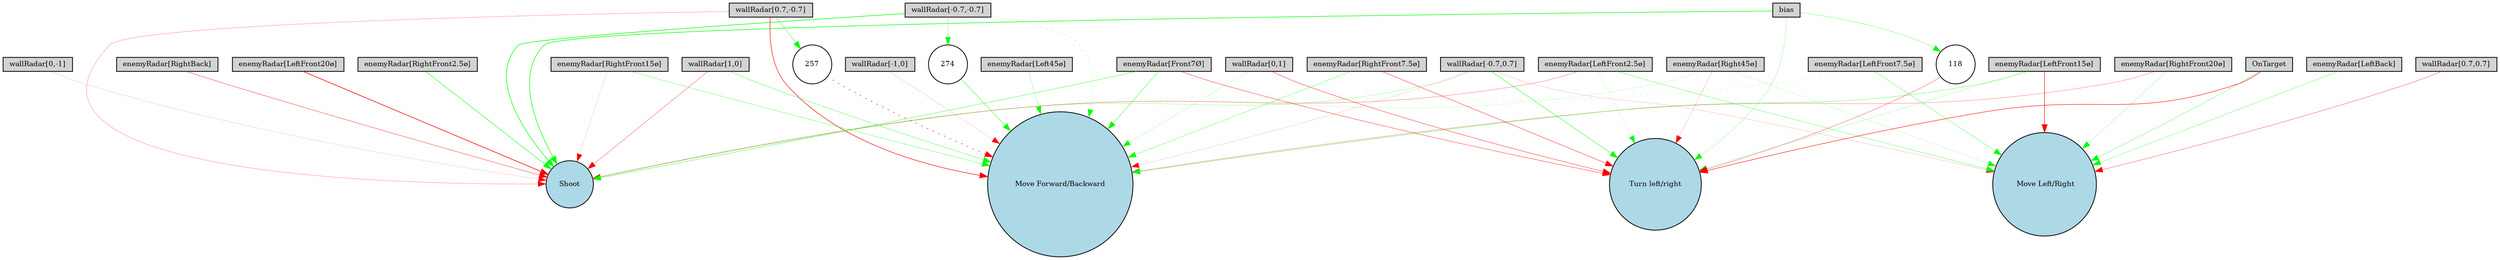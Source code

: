 digraph {
	node [fontsize=9 height=0.2 shape=circle width=0.2]
	"wallRadar[1,0]" [fillcolor=lightgray shape=box style=filled]
	"wallRadar[0,1]" [fillcolor=lightgray shape=box style=filled]
	"wallRadar[-1,0]" [fillcolor=lightgray shape=box style=filled]
	"wallRadar[0,-1]" [fillcolor=lightgray shape=box style=filled]
	"wallRadar[0.7,0.7]" [fillcolor=lightgray shape=box style=filled]
	"wallRadar[-0.7,0.7]" [fillcolor=lightgray shape=box style=filled]
	"wallRadar[-0.7,-0.7]" [fillcolor=lightgray shape=box style=filled]
	"wallRadar[0.7,-0.7]" [fillcolor=lightgray shape=box style=filled]
	"enemyRadar[RightBack]" [fillcolor=lightgray shape=box style=filled]
	"enemyRadar[LeftBack]" [fillcolor=lightgray shape=box style=filled]
	"enemyRadar[Right45ø]" [fillcolor=lightgray shape=box style=filled]
	"enemyRadar[Left45ø]" [fillcolor=lightgray shape=box style=filled]
	"enemyRadar[RightFront20ø]" [fillcolor=lightgray shape=box style=filled]
	"enemyRadar[LeftFront20ø]" [fillcolor=lightgray shape=box style=filled]
	"enemyRadar[RightFront15ø]" [fillcolor=lightgray shape=box style=filled]
	"enemyRadar[LeftFront15ø]" [fillcolor=lightgray shape=box style=filled]
	"enemyRadar[RightFront7.5ø]" [fillcolor=lightgray shape=box style=filled]
	"enemyRadar[LeftFront7.5ø]" [fillcolor=lightgray shape=box style=filled]
	"enemyRadar[RightFront2.5ø]" [fillcolor=lightgray shape=box style=filled]
	"enemyRadar[LeftFront2.5ø]" [fillcolor=lightgray shape=box style=filled]
	"enemyRadar[Front7Ø]" [fillcolor=lightgray shape=box style=filled]
	OnTarget [fillcolor=lightgray shape=box style=filled]
	bias [fillcolor=lightgray shape=box style=filled]
	Shoot [fillcolor=lightblue style=filled]
	"Move Forward/Backward" [fillcolor=lightblue style=filled]
	" Move Left/Right" [fillcolor=lightblue style=filled]
	"Turn left/right" [fillcolor=lightblue style=filled]
	257 [fillcolor=white style=filled]
	274 [fillcolor=white style=filled]
	118 [fillcolor=white style=filled]
	"wallRadar[0,1]" -> "Move Forward/Backward" [color=green penwidth=0.14787953418147637 style=solid]
	"wallRadar[1,0]" -> Shoot [color=red penwidth=0.31981093969274876 style=solid]
	"wallRadar[0,1]" -> "Turn left/right" [color=red penwidth=0.4136365558672368 style=solid]
	"enemyRadar[RightFront15ø]" -> "Move Forward/Backward" [color=green penwidth=0.3009689676414807 style=solid]
	"enemyRadar[RightFront15ø]" -> Shoot [color=red penwidth=0.10785718501773789 style=solid]
	"wallRadar[-0.7,0.7]" -> "Turn left/right" [color=green penwidth=0.43493072971684 style=solid]
	"enemyRadar[Front7Ø]" -> Shoot [color=green penwidth=0.373487032823008 style=solid]
	bias -> "Turn left/right" [color=green penwidth=0.20341727740462115 style=solid]
	"enemyRadar[RightFront20ø]" -> " Move Left/Right" [color=green penwidth=0.1787325578630959 style=solid]
	"enemyRadar[Right45ø]" -> "Turn left/right" [color=red penwidth=0.16061558032074538 style=solid]
	"wallRadar[0,-1]" -> Shoot [color=red penwidth=0.11199320777662188 style=solid]
	"enemyRadar[LeftFront15ø]" -> "Turn left/right" [color=green penwidth=0.16955658278870278 style=solid]
	"wallRadar[-0.7,-0.7]" -> "Move Forward/Backward" [color=green penwidth=0.2509803637749105 style=dotted]
	"wallRadar[0.7,-0.7]" -> Shoot [color=red penwidth=0.2238965418676303 style=solid]
	"wallRadar[-0.7,0.7]" -> "Move Forward/Backward" [color=red penwidth=0.11126317116420706 style=solid]
	"enemyRadar[LeftFront20ø]" -> Shoot [color=red penwidth=0.7559455215643813 style=solid]
	"enemyRadar[Right45ø]" -> " Move Left/Right" [color=green penwidth=0.13376648188336057 style=solid]
	"enemyRadar[RightBack]" -> Shoot [color=red penwidth=0.379840033403251 style=solid]
	bias -> Shoot [color=green penwidth=0.6920106384624679 style=solid]
	"enemyRadar[RightFront2.5ø]" -> Shoot [color=green penwidth=0.5255374398420282 style=solid]
	"enemyRadar[Front7Ø]" -> "Turn left/right" [color=red penwidth=0.4043077852485034 style=solid]
	OnTarget -> "Turn left/right" [color=red penwidth=0.5594028613552527 style=solid]
	"enemyRadar[Right45ø]" -> Shoot [color=green penwidth=0.11928530216390953 style=solid]
	"enemyRadar[LeftFront2.5ø]" -> Shoot [color=red penwidth=0.27589782427081344 style=solid]
	"wallRadar[0.7,-0.7]" -> "Move Forward/Backward" [color=red penwidth=0.6422760366028105 style=solid]
	"enemyRadar[LeftFront2.5ø]" -> " Move Left/Right" [color=green penwidth=0.3101646902845752 style=solid]
	"enemyRadar[LeftFront7.5ø]" -> Shoot [color=green penwidth=0.18450123734019183 style=dotted]
	"enemyRadar[Left45ø]" -> "Move Forward/Backward" [color=green penwidth=0.22906508621942265 style=solid]
	"enemyRadar[LeftFront15ø]" -> "Move Forward/Backward" [color=green penwidth=0.32389845589757266 style=solid]
	"enemyRadar[LeftFront7.5ø]" -> " Move Left/Right" [color=green penwidth=0.3135737926386709 style=solid]
	"wallRadar[-1,0]" -> "Move Forward/Backward" [color=red penwidth=0.12308282264469311 style=solid]
	"enemyRadar[LeftFront15ø]" -> " Move Left/Right" [color=red penwidth=0.6205945642265066 style=solid]
	"enemyRadar[LeftFront2.5ø]" -> "Turn left/right" [color=green penwidth=0.1153265366087252 style=solid]
	"enemyRadar[RightFront7.5ø]" -> "Move Forward/Backward" [color=green penwidth=0.2878981100336465 style=solid]
	"wallRadar[-0.7,0.7]" -> Shoot [color=green penwidth=0.21175121241314548 style=solid]
	OnTarget -> " Move Left/Right" [color=green penwidth=0.2832677348909422 style=solid]
	"wallRadar[-0.7,0.7]" -> " Move Left/Right" [color=red penwidth=0.13183065244295752 style=solid]
	"enemyRadar[Front7Ø]" -> "Move Forward/Backward" [color=green penwidth=0.3986352141448901 style=solid]
	"enemyRadar[RightFront7.5ø]" -> "Turn left/right" [color=red penwidth=0.422370299867981 style=solid]
	"wallRadar[0.7,0.7]" -> " Move Left/Right" [color=red penwidth=0.32584424357959696 style=solid]
	"wallRadar[-0.7,-0.7]" -> Shoot [color=green penwidth=0.715493691141405 style=solid]
	"enemyRadar[RightFront20ø]" -> "Move Forward/Backward" [color=red penwidth=0.25425453101828605 style=solid]
	"wallRadar[1,0]" -> "Move Forward/Backward" [color=green penwidth=0.3334622877779375 style=solid]
	"enemyRadar[LeftBack]" -> " Move Left/Right" [color=green penwidth=0.28503256459453086 style=solid]
	bias -> 118 [color=green penwidth=0.27202387199574296 style=solid]
	118 -> "Turn left/right" [color=red penwidth=0.3119738747438716 style=solid]
	"wallRadar[0.7,-0.7]" -> 257 [color=green penwidth=0.3645654988950989 style=solid]
	257 -> "Move Forward/Backward" [color=red penwidth=0.5715512984658744 style=dotted]
	"wallRadar[-0.7,-0.7]" -> 274 [color=green penwidth=0.2759482247996957 style=solid]
	274 -> "Move Forward/Backward" [color=green penwidth=0.42095922120791696 style=solid]
}
